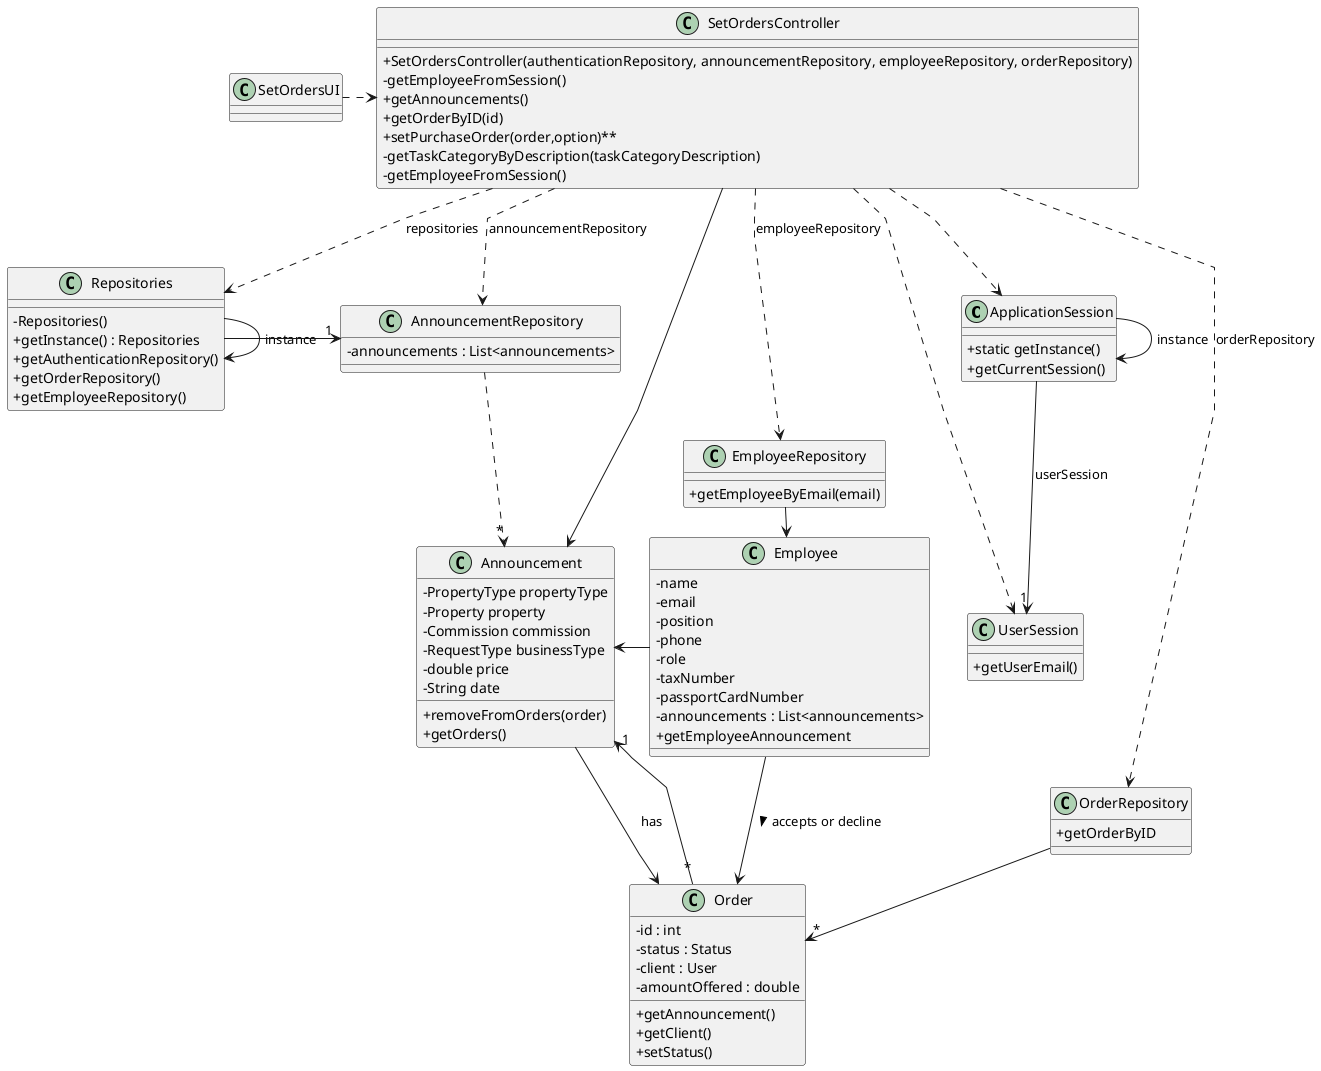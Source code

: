 @startuml
'skinparam monochrome true
skinparam packageStyle rectangle
skinparam shadowing false
skinparam linetype polyline
'skinparam linetype orto

skinparam classAttributeIconSize 0

'left to right direction

class ApplicationSession
{
    + static getInstance()
    + getCurrentSession()
}

class UserSession
{
    + getUserEmail()
}

class Employee {
    - name
    - email
    - position
    - phone
    - role
    - taxNumber
    - passportCardNumber
    - announcements : List<announcements>
    + getEmployeeAnnouncement
}

class EmployeeRepository{
    + getEmployeeByEmail(email)

}



class Announcement {
    - PropertyType propertyType
    - Property property
    - Commission commission
    - RequestType businessType
    - double price
    - String date
    + removeFromOrders(order)
    + getOrders()

}





class Repositories {
    - Repositories()
    + getInstance() : Repositories
    + getAuthenticationRepository()
    + getOrderRepository()
    + getEmployeeRepository()
}

class OrderRepository{
    +getOrderByID

}

class AnnouncementRepository{
    - announcements : List<announcements>
}

class Order {
    + getAnnouncement()
    + getClient()
    + setStatus()
    - id : int
    - status : Status
    - client : User
    - amountOffered : double



}





class SetOrdersController {
    + SetOrdersController(authenticationRepository, announcementRepository, employeeRepository, orderRepository)
    - getEmployeeFromSession()
    + getAnnouncements()
    + getOrderByID(id)
    + setPurchaseOrder(order,option)**
    - getTaskCategoryByDescription(taskCategoryDescription)
    - getEmployeeFromSession()
}



class SetOrdersUI {
}

Repositories -> Repositories : instance
SetOrdersController..>Repositories : repositories
ApplicationSession -> ApplicationSession : instance





ApplicationSession --> "1" UserSession : userSession

SetOrdersController..>OrderRepository : orderRepository
Employee --> Order : accepts or decline >
SetOrdersUI .> SetOrdersController
Announcement --> Order : has
EmployeeRepository ->Employee
SetOrdersController..>EmployeeRepository : employeeRepository
SetOrdersController ..>AnnouncementRepository: announcementRepository
OrderRepository->"*" Order
SetOrdersController-->Announcement
Order"*"->"1" Announcement
Announcement<-Employee
AnnouncementRepository..>"*" Announcement
Repositories->"1" AnnouncementRepository
SetOrdersController ..> ApplicationSession
SetOrdersController ..> UserSession


@enduml

